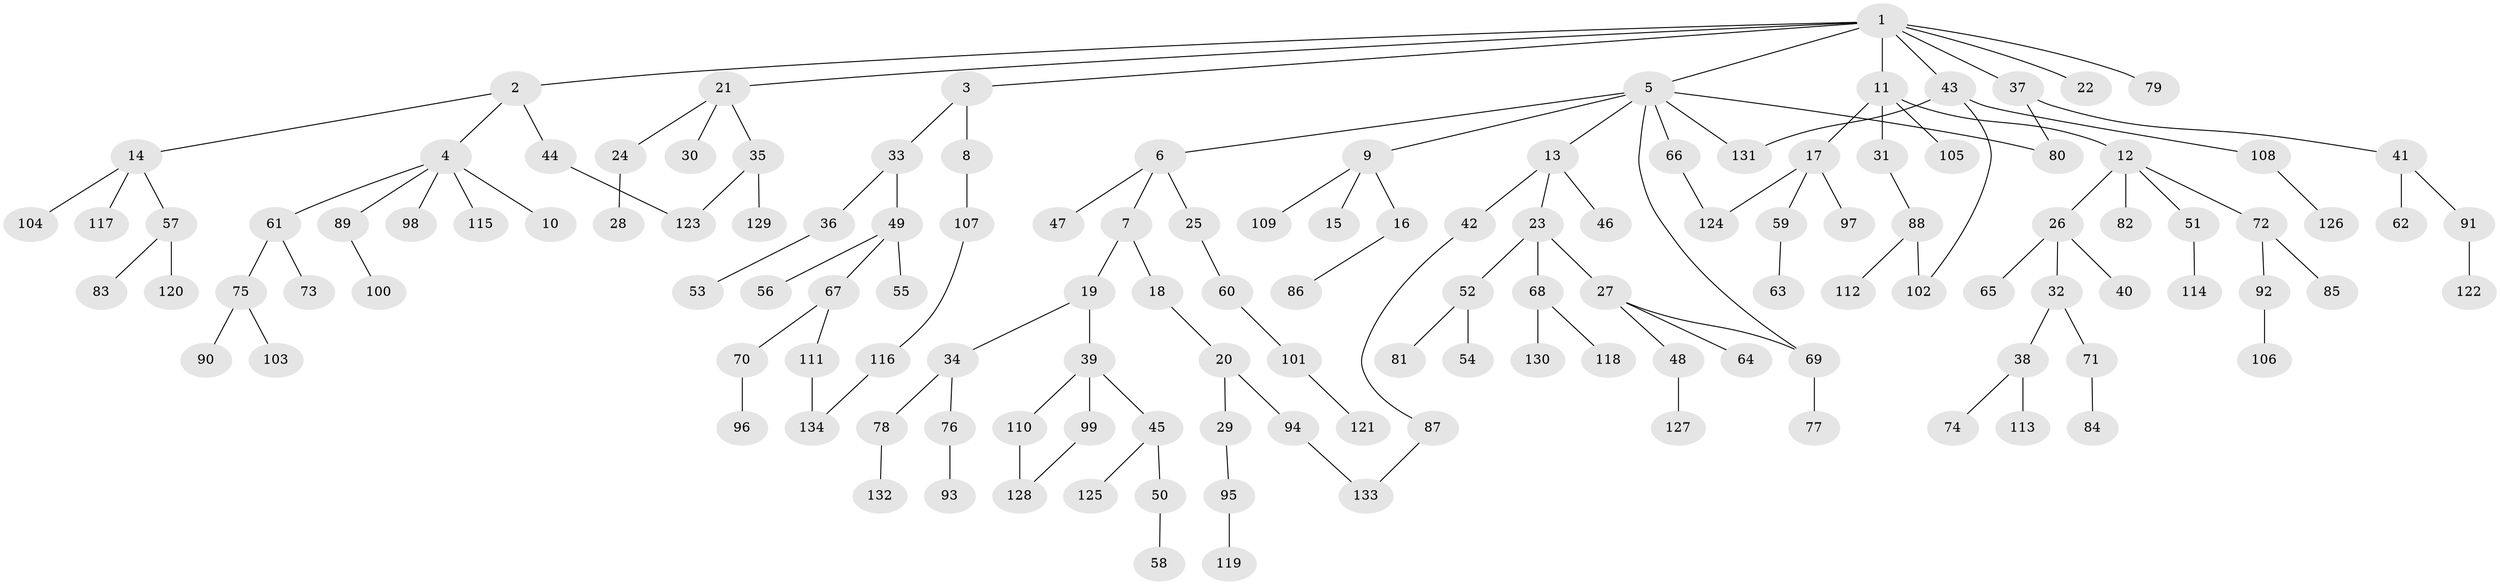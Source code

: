 // coarse degree distribution, {3: 0.22340425531914893, 2: 0.35106382978723405, 4: 0.05319148936170213, 5: 0.010638297872340425, 8: 0.02127659574468085, 1: 0.3404255319148936}
// Generated by graph-tools (version 1.1) at 2025/36/03/04/25 23:36:01]
// undirected, 134 vertices, 142 edges
graph export_dot {
  node [color=gray90,style=filled];
  1;
  2;
  3;
  4;
  5;
  6;
  7;
  8;
  9;
  10;
  11;
  12;
  13;
  14;
  15;
  16;
  17;
  18;
  19;
  20;
  21;
  22;
  23;
  24;
  25;
  26;
  27;
  28;
  29;
  30;
  31;
  32;
  33;
  34;
  35;
  36;
  37;
  38;
  39;
  40;
  41;
  42;
  43;
  44;
  45;
  46;
  47;
  48;
  49;
  50;
  51;
  52;
  53;
  54;
  55;
  56;
  57;
  58;
  59;
  60;
  61;
  62;
  63;
  64;
  65;
  66;
  67;
  68;
  69;
  70;
  71;
  72;
  73;
  74;
  75;
  76;
  77;
  78;
  79;
  80;
  81;
  82;
  83;
  84;
  85;
  86;
  87;
  88;
  89;
  90;
  91;
  92;
  93;
  94;
  95;
  96;
  97;
  98;
  99;
  100;
  101;
  102;
  103;
  104;
  105;
  106;
  107;
  108;
  109;
  110;
  111;
  112;
  113;
  114;
  115;
  116;
  117;
  118;
  119;
  120;
  121;
  122;
  123;
  124;
  125;
  126;
  127;
  128;
  129;
  130;
  131;
  132;
  133;
  134;
  1 -- 2;
  1 -- 3;
  1 -- 5;
  1 -- 11;
  1 -- 21;
  1 -- 22;
  1 -- 37;
  1 -- 43;
  1 -- 79;
  2 -- 4;
  2 -- 14;
  2 -- 44;
  3 -- 8;
  3 -- 33;
  4 -- 10;
  4 -- 61;
  4 -- 89;
  4 -- 98;
  4 -- 115;
  5 -- 6;
  5 -- 9;
  5 -- 13;
  5 -- 66;
  5 -- 80;
  5 -- 131;
  5 -- 69;
  6 -- 7;
  6 -- 25;
  6 -- 47;
  7 -- 18;
  7 -- 19;
  8 -- 107;
  9 -- 15;
  9 -- 16;
  9 -- 109;
  11 -- 12;
  11 -- 17;
  11 -- 31;
  11 -- 105;
  12 -- 26;
  12 -- 51;
  12 -- 72;
  12 -- 82;
  13 -- 23;
  13 -- 42;
  13 -- 46;
  14 -- 57;
  14 -- 104;
  14 -- 117;
  16 -- 86;
  17 -- 59;
  17 -- 97;
  17 -- 124;
  18 -- 20;
  19 -- 34;
  19 -- 39;
  20 -- 29;
  20 -- 94;
  21 -- 24;
  21 -- 30;
  21 -- 35;
  23 -- 27;
  23 -- 52;
  23 -- 68;
  24 -- 28;
  25 -- 60;
  26 -- 32;
  26 -- 40;
  26 -- 65;
  27 -- 48;
  27 -- 64;
  27 -- 69;
  29 -- 95;
  31 -- 88;
  32 -- 38;
  32 -- 71;
  33 -- 36;
  33 -- 49;
  34 -- 76;
  34 -- 78;
  35 -- 129;
  35 -- 123;
  36 -- 53;
  37 -- 41;
  37 -- 80;
  38 -- 74;
  38 -- 113;
  39 -- 45;
  39 -- 99;
  39 -- 110;
  41 -- 62;
  41 -- 91;
  42 -- 87;
  43 -- 108;
  43 -- 131;
  43 -- 102;
  44 -- 123;
  45 -- 50;
  45 -- 125;
  48 -- 127;
  49 -- 55;
  49 -- 56;
  49 -- 67;
  50 -- 58;
  51 -- 114;
  52 -- 54;
  52 -- 81;
  57 -- 83;
  57 -- 120;
  59 -- 63;
  60 -- 101;
  61 -- 73;
  61 -- 75;
  66 -- 124;
  67 -- 70;
  67 -- 111;
  68 -- 118;
  68 -- 130;
  69 -- 77;
  70 -- 96;
  71 -- 84;
  72 -- 85;
  72 -- 92;
  75 -- 90;
  75 -- 103;
  76 -- 93;
  78 -- 132;
  87 -- 133;
  88 -- 102;
  88 -- 112;
  89 -- 100;
  91 -- 122;
  92 -- 106;
  94 -- 133;
  95 -- 119;
  99 -- 128;
  101 -- 121;
  107 -- 116;
  108 -- 126;
  110 -- 128;
  111 -- 134;
  116 -- 134;
}
